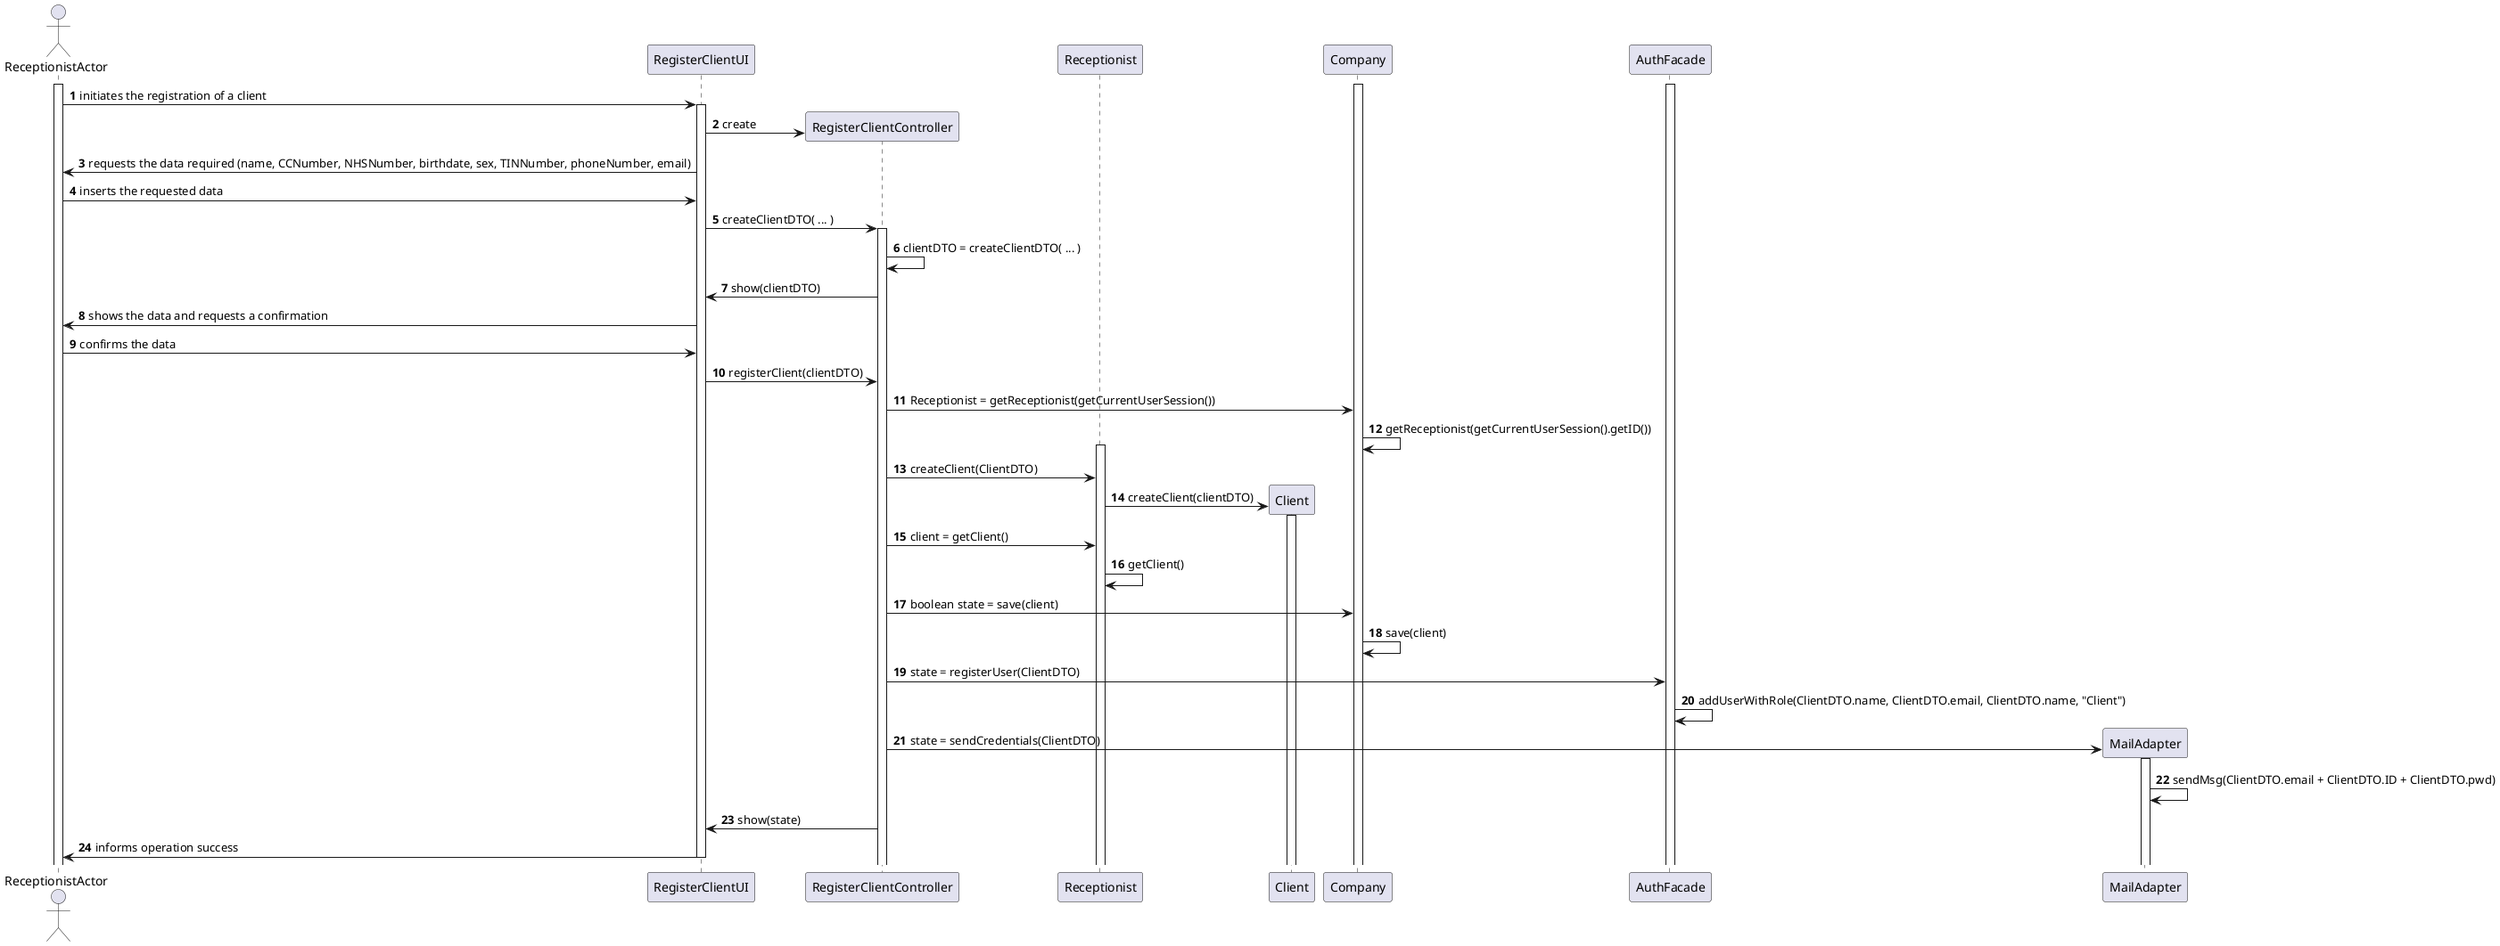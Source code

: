 @startuml
autonumber

actor "ReceptionistActor" as RCP
participant "RegisterClientUI" as ui
participant "RegisterClientController" as controller
participant "Receptionist" as receptionist
participant "Client" as client
participant "Company"
participant "AuthFacade"
activate AuthFacade
activate RCP
activate Company

RCP -> ui : initiates the registration of a client
activate ui
ui -> controller ** : create
ui -> RCP : requests the data required (name, CCNumber, NHSNumber, birthdate, sex, TINNumber, phoneNumber, email)

RCP -> ui : inserts the requested data
ui -> controller : createClientDTO( ... )
activate controller
controller -> controller : clientDTO = createClientDTO( ... )

controller -> ui : show(clientDTO)
ui -> RCP : shows the data and requests a confirmation
RCP -> ui : confirms the data
ui -> controller : registerClient(clientDTO)
' class receptionist is the Creator that instanciates the client
controller -> Company :Receptionist = getReceptionist(getCurrentUserSession())
Company -> Company : getReceptionist(getCurrentUserSession().getID())

activate receptionist

controller -> receptionist : createClient(ClientDTO)
receptionist -> client ** : createClient(clientDTO)
activate client
controller -> receptionist : client = getClient()
receptionist -> receptionist : getClient()
controller -> Company : boolean state = save(client)
Company -> Company : save(client)
controller -> AuthFacade : state = registerUser(ClientDTO)
AuthFacade -> AuthFacade : addUserWithRole(ClientDTO.name, ClientDTO.email, ClientDTO.name, "Client")
controller -> MailAdapter ** : state = sendCredentials(ClientDTO)
activate MailAdapter
MailAdapter -> MailAdapter : sendMsg(ClientDTO.email + ClientDTO.ID + ClientDTO.pwd)
ui <- controller : show(state)
ui -> RCP : informs operation success

deactivate ui

@enduml
